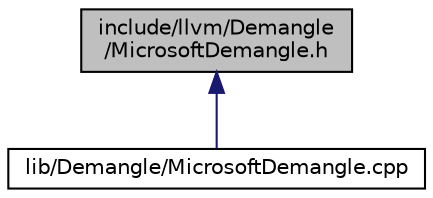 digraph "include/llvm/Demangle/MicrosoftDemangle.h"
{
 // LATEX_PDF_SIZE
  bgcolor="transparent";
  edge [fontname="Helvetica",fontsize="10",labelfontname="Helvetica",labelfontsize="10"];
  node [fontname="Helvetica",fontsize="10",shape=record];
  Node1 [label="include/llvm/Demangle\l/MicrosoftDemangle.h",height=0.2,width=0.4,color="black", fillcolor="grey75", style="filled", fontcolor="black",tooltip=" "];
  Node1 -> Node2 [dir="back",color="midnightblue",fontsize="10",style="solid",fontname="Helvetica"];
  Node2 [label="lib/Demangle/MicrosoftDemangle.cpp",height=0.2,width=0.4,color="black",URL="$MicrosoftDemangle_8cpp.html",tooltip=" "];
}
